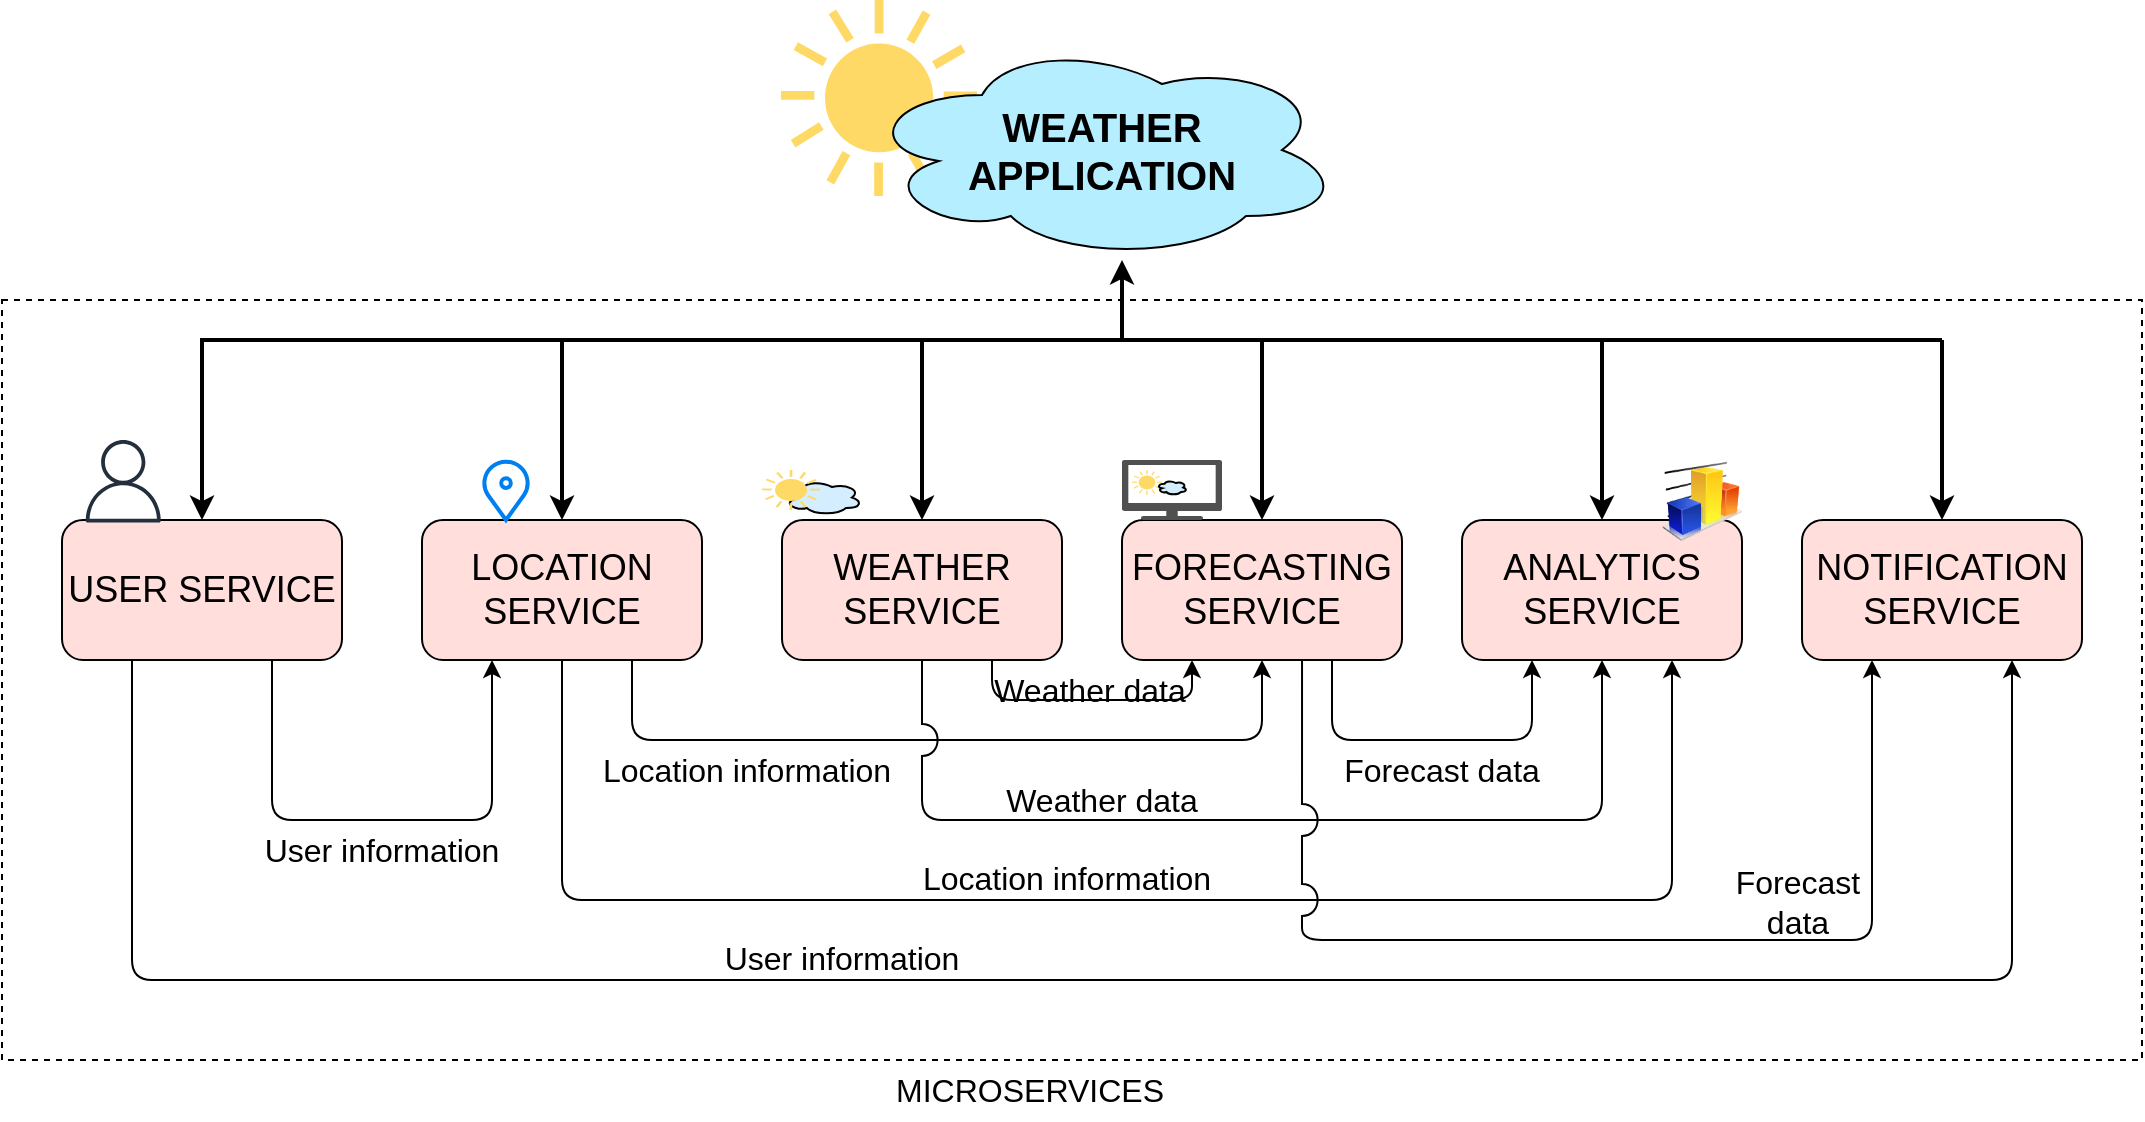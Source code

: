 <mxfile version="21.2.9" type="device">
  <diagram name="Page-1" id="uO2A3-k_JrY0HGPPehXn">
    <mxGraphModel dx="2438" dy="1014" grid="1" gridSize="10" guides="1" tooltips="1" connect="1" arrows="1" fold="1" page="1" pageScale="1" pageWidth="850" pageHeight="1100" math="0" shadow="0">
      <root>
        <mxCell id="0" />
        <mxCell id="1" parent="0" />
        <mxCell id="3tm3c1cYjE_4kxaweS6J-3" value="" style="shape=mxgraph.signs.nature.sun_4;html=1;pointerEvents=1;fillColor=#FFD966;strokeColor=none;verticalLabelPosition=bottom;verticalAlign=top;align=center;" vertex="1" parent="1">
          <mxGeometry x="249.5" y="30" width="98" height="98" as="geometry" />
        </mxCell>
        <mxCell id="3tm3c1cYjE_4kxaweS6J-2" value="&lt;font style=&quot;font-size: 20px;&quot;&gt;&lt;b&gt;WEATHER&lt;br&gt;APPLICATION&lt;/b&gt;&lt;/font&gt;" style="ellipse;shape=cloud;whiteSpace=wrap;html=1;fillColor=#B5EEFF;" vertex="1" parent="1">
          <mxGeometry x="290" y="50" width="240" height="110" as="geometry" />
        </mxCell>
        <mxCell id="3tm3c1cYjE_4kxaweS6J-4" value="&lt;font style=&quot;font-size: 18px;&quot;&gt;LOCATION SERVICE&lt;/font&gt;" style="rounded=1;whiteSpace=wrap;html=1;fillColor=#FFDEDB;" vertex="1" parent="1">
          <mxGeometry x="70" y="290" width="140" height="70" as="geometry" />
        </mxCell>
        <mxCell id="3tm3c1cYjE_4kxaweS6J-5" value="&lt;font style=&quot;font-size: 18px;&quot;&gt;WEATHER SERVICE&lt;/font&gt;" style="rounded=1;whiteSpace=wrap;html=1;fillColor=#FFDEDB;" vertex="1" parent="1">
          <mxGeometry x="250" y="290" width="140" height="70" as="geometry" />
        </mxCell>
        <mxCell id="3tm3c1cYjE_4kxaweS6J-6" value="&lt;font style=&quot;font-size: 18px;&quot;&gt;FORECASTING SERVICE&lt;/font&gt;" style="rounded=1;whiteSpace=wrap;html=1;fillColor=#FFDEDB;" vertex="1" parent="1">
          <mxGeometry x="420" y="290" width="140" height="70" as="geometry" />
        </mxCell>
        <mxCell id="3tm3c1cYjE_4kxaweS6J-7" value="&lt;font style=&quot;font-size: 18px;&quot;&gt;ANALYTICS SERVICE&lt;/font&gt;" style="rounded=1;whiteSpace=wrap;html=1;fillColor=#FFDEDB;" vertex="1" parent="1">
          <mxGeometry x="590" y="290" width="140" height="70" as="geometry" />
        </mxCell>
        <mxCell id="3tm3c1cYjE_4kxaweS6J-8" value="&lt;font style=&quot;font-size: 18px;&quot;&gt;NOTIFICATION SERVICE&lt;/font&gt;" style="rounded=1;whiteSpace=wrap;html=1;fillColor=#FFDEDB;" vertex="1" parent="1">
          <mxGeometry x="760" y="290" width="140" height="70" as="geometry" />
        </mxCell>
        <mxCell id="3tm3c1cYjE_4kxaweS6J-10" value="" style="html=1;verticalLabelPosition=bottom;align=center;labelBackgroundColor=#ffffff;verticalAlign=top;strokeWidth=2;strokeColor=#0080F0;shadow=0;dashed=0;shape=mxgraph.ios7.icons.location;" vertex="1" parent="1">
          <mxGeometry x="100" y="260" width="24" height="30" as="geometry" />
        </mxCell>
        <mxCell id="3tm3c1cYjE_4kxaweS6J-11" value="" style="ellipse;shape=cloud;whiteSpace=wrap;html=1;fillColor=#D4EEFF;" vertex="1" parent="1">
          <mxGeometry x="250" y="270" width="40" height="17.5" as="geometry" />
        </mxCell>
        <mxCell id="3tm3c1cYjE_4kxaweS6J-12" value="" style="shape=mxgraph.signs.nature.sun_4;html=1;pointerEvents=1;fillColor=#FFD966;strokeColor=none;verticalLabelPosition=bottom;verticalAlign=top;align=center;" vertex="1" parent="1">
          <mxGeometry x="240" y="265" width="29" height="20" as="geometry" />
        </mxCell>
        <mxCell id="3tm3c1cYjE_4kxaweS6J-14" value="" style="sketch=0;pointerEvents=1;shadow=0;dashed=0;html=1;strokeColor=none;fillColor=#505050;labelPosition=center;verticalLabelPosition=bottom;verticalAlign=top;outlineConnect=0;align=center;shape=mxgraph.office.devices.tv;" vertex="1" parent="1">
          <mxGeometry x="420" y="260" width="50" height="30" as="geometry" />
        </mxCell>
        <mxCell id="3tm3c1cYjE_4kxaweS6J-18" value="" style="shape=mxgraph.signs.nature.sun_4;html=1;pointerEvents=1;fillColor=#FFD966;strokeColor=none;verticalLabelPosition=bottom;verticalAlign=top;align=center;" vertex="1" parent="1">
          <mxGeometry x="425" y="265" width="15" height="12.5" as="geometry" />
        </mxCell>
        <mxCell id="3tm3c1cYjE_4kxaweS6J-19" value="" style="ellipse;shape=cloud;whiteSpace=wrap;html=1;fillColor=#D4EEFF;" vertex="1" parent="1">
          <mxGeometry x="437.5" y="270" width="15" height="7.5" as="geometry" />
        </mxCell>
        <mxCell id="3tm3c1cYjE_4kxaweS6J-21" value="" style="image;html=1;image=img/lib/clip_art/finance/Graph_128x128.png" vertex="1" parent="1">
          <mxGeometry x="690" y="260" width="40" height="41.25" as="geometry" />
        </mxCell>
        <mxCell id="3tm3c1cYjE_4kxaweS6J-22" value="" style="shape=image;html=1;verticalAlign=top;verticalLabelPosition=bottom;labelBackgroundColor=#ffffff;imageAspect=0;aspect=fixed;image=https://cdn1.iconfinder.com/data/icons/ui-essential-17/32/UI_Essential_Outline_1_essential-app-ui-bell-notification-alert-128.png" vertex="1" parent="1">
          <mxGeometry x="860" y="261.25" width="27.5" height="27.5" as="geometry" />
        </mxCell>
        <mxCell id="3tm3c1cYjE_4kxaweS6J-24" value="" style="endArrow=classic;html=1;rounded=1;entryX=0.5;entryY=0;entryDx=0;entryDy=0;strokeWidth=2;" edge="1" parent="1" target="3tm3c1cYjE_4kxaweS6J-4">
          <mxGeometry width="50" height="50" relative="1" as="geometry">
            <mxPoint x="140" y="200" as="sourcePoint" />
            <mxPoint x="450" y="200" as="targetPoint" />
          </mxGeometry>
        </mxCell>
        <mxCell id="3tm3c1cYjE_4kxaweS6J-25" value="" style="endArrow=none;html=1;rounded=1;strokeWidth=2;" edge="1" parent="1">
          <mxGeometry width="50" height="50" relative="1" as="geometry">
            <mxPoint x="140" y="200" as="sourcePoint" />
            <mxPoint x="830" y="200" as="targetPoint" />
          </mxGeometry>
        </mxCell>
        <mxCell id="3tm3c1cYjE_4kxaweS6J-26" value="" style="endArrow=classic;html=1;rounded=1;entryX=0.5;entryY=0;entryDx=0;entryDy=0;strokeWidth=2;" edge="1" parent="1" target="3tm3c1cYjE_4kxaweS6J-8">
          <mxGeometry width="50" height="50" relative="1" as="geometry">
            <mxPoint x="830" y="200" as="sourcePoint" />
            <mxPoint x="450" y="200" as="targetPoint" />
          </mxGeometry>
        </mxCell>
        <mxCell id="3tm3c1cYjE_4kxaweS6J-27" value="" style="endArrow=classic;html=1;rounded=1;strokeWidth=2;" edge="1" parent="1">
          <mxGeometry width="50" height="50" relative="1" as="geometry">
            <mxPoint x="420" y="200" as="sourcePoint" />
            <mxPoint x="420" y="160" as="targetPoint" />
          </mxGeometry>
        </mxCell>
        <mxCell id="3tm3c1cYjE_4kxaweS6J-28" value="" style="endArrow=classic;html=1;rounded=1;entryX=0.5;entryY=0;entryDx=0;entryDy=0;strokeWidth=2;" edge="1" parent="1" target="3tm3c1cYjE_4kxaweS6J-5">
          <mxGeometry width="50" height="50" relative="1" as="geometry">
            <mxPoint x="320" y="200" as="sourcePoint" />
            <mxPoint x="450" y="200" as="targetPoint" />
          </mxGeometry>
        </mxCell>
        <mxCell id="3tm3c1cYjE_4kxaweS6J-29" value="" style="endArrow=classic;html=1;rounded=1;entryX=0.5;entryY=0;entryDx=0;entryDy=0;strokeWidth=2;" edge="1" parent="1" target="3tm3c1cYjE_4kxaweS6J-6">
          <mxGeometry width="50" height="50" relative="1" as="geometry">
            <mxPoint x="490" y="200" as="sourcePoint" />
            <mxPoint x="450" y="200" as="targetPoint" />
          </mxGeometry>
        </mxCell>
        <mxCell id="3tm3c1cYjE_4kxaweS6J-30" value="" style="endArrow=classic;html=1;rounded=1;entryX=0.5;entryY=0;entryDx=0;entryDy=0;strokeWidth=2;" edge="1" parent="1" target="3tm3c1cYjE_4kxaweS6J-7">
          <mxGeometry width="50" height="50" relative="1" as="geometry">
            <mxPoint x="660" y="200" as="sourcePoint" />
            <mxPoint x="450" y="200" as="targetPoint" />
          </mxGeometry>
        </mxCell>
        <mxCell id="3tm3c1cYjE_4kxaweS6J-31" value="" style="endArrow=classic;html=1;rounded=1;exitX=0.75;exitY=1;exitDx=0;exitDy=0;entryX=0.5;entryY=1;entryDx=0;entryDy=0;" edge="1" parent="1" source="3tm3c1cYjE_4kxaweS6J-4" target="3tm3c1cYjE_4kxaweS6J-6">
          <mxGeometry width="50" height="50" relative="1" as="geometry">
            <mxPoint x="400" y="380" as="sourcePoint" />
            <mxPoint x="450" y="330" as="targetPoint" />
            <Array as="points">
              <mxPoint x="175" y="400" />
              <mxPoint x="490" y="400" />
            </Array>
          </mxGeometry>
        </mxCell>
        <mxCell id="3tm3c1cYjE_4kxaweS6J-32" value="" style="endArrow=classic;html=1;rounded=1;exitX=0.75;exitY=1;exitDx=0;exitDy=0;entryX=0.25;entryY=1;entryDx=0;entryDy=0;" edge="1" parent="1" source="3tm3c1cYjE_4kxaweS6J-5" target="3tm3c1cYjE_4kxaweS6J-6">
          <mxGeometry width="50" height="50" relative="1" as="geometry">
            <mxPoint x="400" y="380" as="sourcePoint" />
            <mxPoint x="450" y="330" as="targetPoint" />
            <Array as="points">
              <mxPoint x="355" y="380" />
              <mxPoint x="455" y="380" />
            </Array>
          </mxGeometry>
        </mxCell>
        <mxCell id="3tm3c1cYjE_4kxaweS6J-33" value="&lt;font style=&quot;font-size: 16px;&quot;&gt;Location information&lt;/font&gt;" style="text;html=1;strokeColor=none;fillColor=none;align=center;verticalAlign=middle;whiteSpace=wrap;rounded=0;" vertex="1" parent="1">
          <mxGeometry x="150" y="400" width="164.5" height="30" as="geometry" />
        </mxCell>
        <mxCell id="3tm3c1cYjE_4kxaweS6J-35" value="&lt;font style=&quot;font-size: 16px;&quot;&gt;Weather data&lt;/font&gt;" style="text;html=1;strokeColor=none;fillColor=none;align=center;verticalAlign=middle;whiteSpace=wrap;rounded=0;" vertex="1" parent="1">
          <mxGeometry x="343.5" y="360" width="120" height="30" as="geometry" />
        </mxCell>
        <mxCell id="3tm3c1cYjE_4kxaweS6J-37" value="" style="endArrow=classic;html=1;rounded=1;exitX=0.75;exitY=1;exitDx=0;exitDy=0;entryX=0.25;entryY=1;entryDx=0;entryDy=0;" edge="1" parent="1" source="3tm3c1cYjE_4kxaweS6J-6" target="3tm3c1cYjE_4kxaweS6J-7">
          <mxGeometry width="50" height="50" relative="1" as="geometry">
            <mxPoint x="460" y="310" as="sourcePoint" />
            <mxPoint x="510" y="260" as="targetPoint" />
            <Array as="points">
              <mxPoint x="525" y="400" />
              <mxPoint x="625" y="400" />
            </Array>
          </mxGeometry>
        </mxCell>
        <mxCell id="3tm3c1cYjE_4kxaweS6J-38" value="&lt;font style=&quot;font-size: 16px;&quot;&gt;Forecast data&lt;/font&gt;" style="text;html=1;strokeColor=none;fillColor=none;align=center;verticalAlign=middle;whiteSpace=wrap;rounded=0;" vertex="1" parent="1">
          <mxGeometry x="520" y="400" width="120" height="30" as="geometry" />
        </mxCell>
        <mxCell id="3tm3c1cYjE_4kxaweS6J-39" value="" style="endArrow=classic;html=1;rounded=1;exitX=0.5;exitY=1;exitDx=0;exitDy=0;entryX=0.5;entryY=1;entryDx=0;entryDy=0;jumpStyle=arc;jumpSize=16;" edge="1" parent="1" source="3tm3c1cYjE_4kxaweS6J-5" target="3tm3c1cYjE_4kxaweS6J-7">
          <mxGeometry width="50" height="50" relative="1" as="geometry">
            <mxPoint x="460" y="380" as="sourcePoint" />
            <mxPoint x="510" y="330" as="targetPoint" />
            <Array as="points">
              <mxPoint x="320" y="440" />
              <mxPoint x="660" y="440" />
            </Array>
          </mxGeometry>
        </mxCell>
        <mxCell id="3tm3c1cYjE_4kxaweS6J-40" value="&lt;font style=&quot;font-size: 16px;&quot;&gt;Weather data&lt;/font&gt;" style="text;html=1;strokeColor=none;fillColor=none;align=center;verticalAlign=middle;whiteSpace=wrap;rounded=0;" vertex="1" parent="1">
          <mxGeometry x="350" y="415" width="120" height="30" as="geometry" />
        </mxCell>
        <mxCell id="3tm3c1cYjE_4kxaweS6J-41" value="" style="endArrow=classic;html=1;rounded=1;exitX=0.5;exitY=1;exitDx=0;exitDy=0;entryX=0.75;entryY=1;entryDx=0;entryDy=0;jumpStyle=arc;" edge="1" parent="1" source="3tm3c1cYjE_4kxaweS6J-4" target="3tm3c1cYjE_4kxaweS6J-7">
          <mxGeometry width="50" height="50" relative="1" as="geometry">
            <mxPoint x="390" y="390" as="sourcePoint" />
            <mxPoint x="440" y="340" as="targetPoint" />
            <Array as="points">
              <mxPoint x="140" y="480" />
              <mxPoint x="695" y="480" />
            </Array>
          </mxGeometry>
        </mxCell>
        <mxCell id="3tm3c1cYjE_4kxaweS6J-42" value="&lt;font style=&quot;font-size: 16px;&quot;&gt;Location information&lt;/font&gt;" style="text;html=1;strokeColor=none;fillColor=none;align=center;verticalAlign=middle;whiteSpace=wrap;rounded=0;" vertex="1" parent="1">
          <mxGeometry x="310" y="454" width="164.5" height="30" as="geometry" />
        </mxCell>
        <mxCell id="3tm3c1cYjE_4kxaweS6J-43" value="" style="endArrow=classic;html=1;rounded=1;exitX=0.25;exitY=1;exitDx=0;exitDy=0;entryX=0.75;entryY=1;entryDx=0;entryDy=0;" edge="1" parent="1" source="3tm3c1cYjE_4kxaweS6J-44" target="3tm3c1cYjE_4kxaweS6J-8">
          <mxGeometry width="50" height="50" relative="1" as="geometry">
            <mxPoint x="390" y="390" as="sourcePoint" />
            <mxPoint x="440" y="340" as="targetPoint" />
            <Array as="points">
              <mxPoint x="-75" y="520" />
              <mxPoint x="865" y="520" />
            </Array>
          </mxGeometry>
        </mxCell>
        <mxCell id="3tm3c1cYjE_4kxaweS6J-44" value="&lt;font style=&quot;font-size: 18px;&quot;&gt;USER SERVICE&lt;/font&gt;" style="rounded=1;whiteSpace=wrap;html=1;fillColor=#FFDEDB;" vertex="1" parent="1">
          <mxGeometry x="-110" y="290" width="140" height="70" as="geometry" />
        </mxCell>
        <mxCell id="3tm3c1cYjE_4kxaweS6J-45" value="" style="sketch=0;outlineConnect=0;fontColor=#232F3E;gradientColor=none;fillColor=#232F3D;strokeColor=none;dashed=0;verticalLabelPosition=bottom;verticalAlign=top;align=center;html=1;fontSize=12;fontStyle=0;aspect=fixed;pointerEvents=1;shape=mxgraph.aws4.user;" vertex="1" parent="1">
          <mxGeometry x="-100" y="250" width="41.25" height="41.25" as="geometry" />
        </mxCell>
        <mxCell id="3tm3c1cYjE_4kxaweS6J-47" value="" style="endArrow=classic;html=1;rounded=0;entryX=0.5;entryY=0;entryDx=0;entryDy=0;strokeWidth=2;" edge="1" parent="1" target="3tm3c1cYjE_4kxaweS6J-44">
          <mxGeometry width="50" height="50" relative="1" as="geometry">
            <mxPoint x="140" y="200" as="sourcePoint" />
            <mxPoint x="-30" y="340" as="targetPoint" />
            <Array as="points">
              <mxPoint x="-40" y="200" />
            </Array>
          </mxGeometry>
        </mxCell>
        <mxCell id="3tm3c1cYjE_4kxaweS6J-48" value="&lt;font style=&quot;font-size: 16px;&quot;&gt;User information&lt;/font&gt;" style="text;html=1;strokeColor=none;fillColor=none;align=center;verticalAlign=middle;whiteSpace=wrap;rounded=0;" vertex="1" parent="1">
          <mxGeometry x="220" y="494" width="120" height="30" as="geometry" />
        </mxCell>
        <mxCell id="3tm3c1cYjE_4kxaweS6J-49" value="" style="endArrow=classic;html=1;rounded=1;exitX=0.75;exitY=1;exitDx=0;exitDy=0;entryX=0.25;entryY=1;entryDx=0;entryDy=0;" edge="1" parent="1" source="3tm3c1cYjE_4kxaweS6J-44" target="3tm3c1cYjE_4kxaweS6J-4">
          <mxGeometry width="50" height="50" relative="1" as="geometry">
            <mxPoint x="240" y="280" as="sourcePoint" />
            <mxPoint x="290" y="230" as="targetPoint" />
            <Array as="points">
              <mxPoint x="-5" y="440" />
              <mxPoint x="105" y="440" />
            </Array>
          </mxGeometry>
        </mxCell>
        <mxCell id="3tm3c1cYjE_4kxaweS6J-50" value="&lt;font style=&quot;font-size: 16px;&quot;&gt;User information&lt;/font&gt;" style="text;html=1;strokeColor=none;fillColor=none;align=center;verticalAlign=middle;whiteSpace=wrap;rounded=0;" vertex="1" parent="1">
          <mxGeometry x="-10" y="440" width="120" height="30" as="geometry" />
        </mxCell>
        <mxCell id="3tm3c1cYjE_4kxaweS6J-52" value="" style="endArrow=classic;html=1;rounded=1;exitX=0.643;exitY=1;exitDx=0;exitDy=0;exitPerimeter=0;entryX=0.25;entryY=1;entryDx=0;entryDy=0;jumpStyle=arc;jumpSize=16;" edge="1" parent="1" source="3tm3c1cYjE_4kxaweS6J-6" target="3tm3c1cYjE_4kxaweS6J-8">
          <mxGeometry width="50" height="50" relative="1" as="geometry">
            <mxPoint x="240" y="280" as="sourcePoint" />
            <mxPoint x="750" y="400" as="targetPoint" />
            <Array as="points">
              <mxPoint x="510" y="500" />
              <mxPoint x="795" y="500" />
            </Array>
          </mxGeometry>
        </mxCell>
        <mxCell id="3tm3c1cYjE_4kxaweS6J-53" value="&lt;font style=&quot;font-size: 16px;&quot;&gt;Forecast data&lt;/font&gt;" style="text;html=1;strokeColor=none;fillColor=none;align=center;verticalAlign=middle;whiteSpace=wrap;rounded=0;" vertex="1" parent="1">
          <mxGeometry x="713" y="466" width="90" height="30" as="geometry" />
        </mxCell>
        <mxCell id="3tm3c1cYjE_4kxaweS6J-55" value="" style="rounded=0;whiteSpace=wrap;html=1;dashed=1;fillColor=none;" vertex="1" parent="1">
          <mxGeometry x="-140" y="180" width="1070" height="380" as="geometry" />
        </mxCell>
        <mxCell id="3tm3c1cYjE_4kxaweS6J-56" value="&lt;font style=&quot;font-size: 16px;&quot;&gt;MICROSERVICES&lt;/font&gt;" style="text;html=1;strokeColor=none;fillColor=none;align=center;verticalAlign=middle;whiteSpace=wrap;rounded=0;" vertex="1" parent="1">
          <mxGeometry x="343.5" y="560" width="60" height="30" as="geometry" />
        </mxCell>
      </root>
    </mxGraphModel>
  </diagram>
</mxfile>
